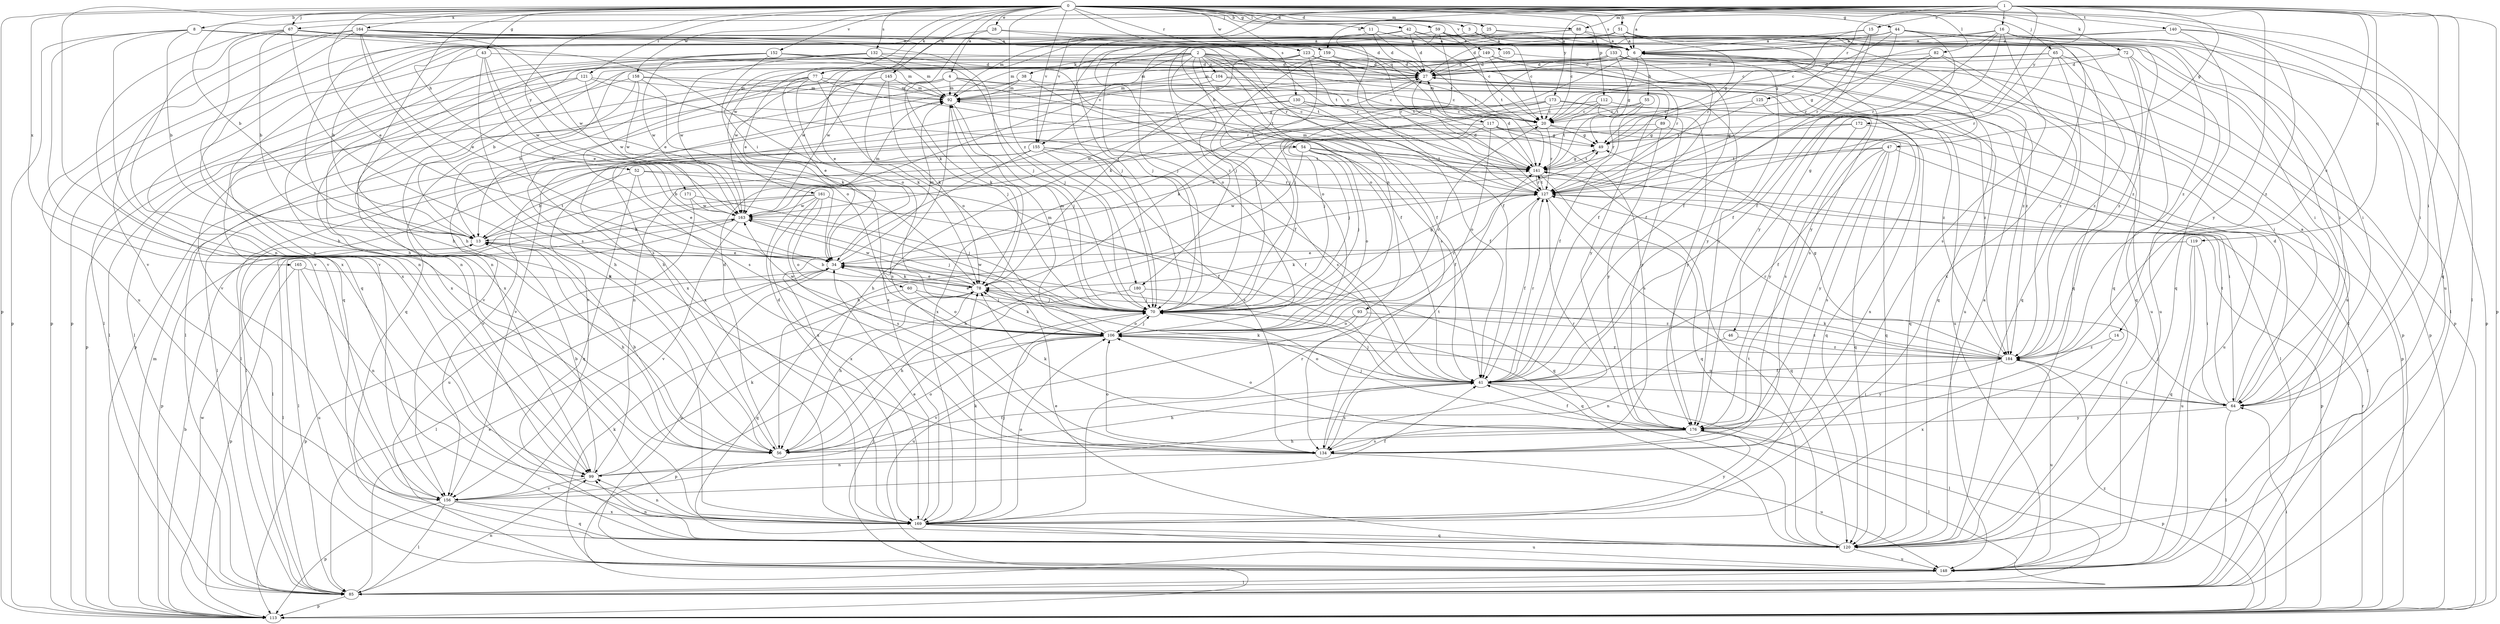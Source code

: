 strict digraph  {
0;
1;
2;
3;
4;
6;
8;
11;
13;
14;
15;
16;
20;
25;
27;
28;
34;
38;
41;
42;
43;
44;
46;
47;
49;
51;
52;
54;
55;
56;
59;
60;
64;
65;
67;
70;
72;
77;
78;
82;
85;
88;
89;
92;
93;
99;
104;
105;
106;
112;
113;
117;
119;
120;
121;
123;
125;
127;
130;
132;
133;
134;
140;
141;
145;
148;
149;
152;
155;
156;
158;
159;
161;
163;
164;
165;
169;
171;
172;
173;
176;
180;
184;
0 -> 3  [label=a];
0 -> 4  [label=a];
0 -> 8  [label=b];
0 -> 11  [label=b];
0 -> 25  [label=d];
0 -> 28  [label=e];
0 -> 34  [label=e];
0 -> 42  [label=g];
0 -> 43  [label=g];
0 -> 44  [label=g];
0 -> 51  [label=h];
0 -> 52  [label=h];
0 -> 59  [label=i];
0 -> 60  [label=i];
0 -> 65  [label=j];
0 -> 67  [label=j];
0 -> 72  [label=k];
0 -> 77  [label=k];
0 -> 82  [label=l];
0 -> 85  [label=l];
0 -> 88  [label=m];
0 -> 112  [label=p];
0 -> 113  [label=p];
0 -> 117  [label=q];
0 -> 121  [label=r];
0 -> 123  [label=r];
0 -> 130  [label=s];
0 -> 132  [label=s];
0 -> 133  [label=s];
0 -> 140  [label=t];
0 -> 145  [label=u];
0 -> 148  [label=u];
0 -> 149  [label=v];
0 -> 152  [label=v];
0 -> 155  [label=v];
0 -> 158  [label=w];
0 -> 159  [label=w];
0 -> 164  [label=x];
0 -> 165  [label=x];
0 -> 169  [label=x];
0 -> 171  [label=y];
0 -> 180  [label=z];
1 -> 6  [label=a];
1 -> 13  [label=b];
1 -> 14  [label=c];
1 -> 15  [label=c];
1 -> 16  [label=c];
1 -> 46  [label=g];
1 -> 47  [label=g];
1 -> 64  [label=i];
1 -> 67  [label=j];
1 -> 70  [label=j];
1 -> 88  [label=m];
1 -> 113  [label=p];
1 -> 119  [label=q];
1 -> 120  [label=q];
1 -> 125  [label=r];
1 -> 155  [label=v];
1 -> 159  [label=w];
1 -> 172  [label=y];
1 -> 173  [label=y];
1 -> 176  [label=y];
2 -> 27  [label=d];
2 -> 38  [label=f];
2 -> 41  [label=f];
2 -> 54  [label=h];
2 -> 77  [label=k];
2 -> 89  [label=m];
2 -> 92  [label=m];
2 -> 93  [label=n];
2 -> 99  [label=n];
2 -> 104  [label=o];
2 -> 141  [label=t];
2 -> 155  [label=v];
2 -> 176  [label=y];
2 -> 180  [label=z];
2 -> 184  [label=z];
3 -> 6  [label=a];
3 -> 20  [label=c];
3 -> 64  [label=i];
3 -> 113  [label=p];
3 -> 161  [label=w];
4 -> 13  [label=b];
4 -> 20  [label=c];
4 -> 49  [label=g];
4 -> 78  [label=k];
4 -> 92  [label=m];
4 -> 113  [label=p];
4 -> 141  [label=t];
6 -> 27  [label=d];
6 -> 55  [label=h];
6 -> 70  [label=j];
6 -> 113  [label=p];
6 -> 134  [label=s];
6 -> 141  [label=t];
6 -> 163  [label=w];
6 -> 176  [label=y];
8 -> 13  [label=b];
8 -> 105  [label=o];
8 -> 106  [label=o];
8 -> 113  [label=p];
8 -> 120  [label=q];
8 -> 127  [label=r];
8 -> 156  [label=v];
11 -> 6  [label=a];
11 -> 27  [label=d];
11 -> 92  [label=m];
11 -> 141  [label=t];
13 -> 34  [label=e];
13 -> 56  [label=h];
13 -> 85  [label=l];
13 -> 141  [label=t];
14 -> 169  [label=x];
14 -> 184  [label=z];
15 -> 6  [label=a];
15 -> 20  [label=c];
15 -> 41  [label=f];
15 -> 127  [label=r];
16 -> 6  [label=a];
16 -> 41  [label=f];
16 -> 49  [label=g];
16 -> 64  [label=i];
16 -> 70  [label=j];
16 -> 85  [label=l];
16 -> 127  [label=r];
16 -> 134  [label=s];
16 -> 169  [label=x];
20 -> 49  [label=g];
20 -> 99  [label=n];
20 -> 120  [label=q];
20 -> 127  [label=r];
25 -> 6  [label=a];
25 -> 64  [label=i];
25 -> 70  [label=j];
25 -> 113  [label=p];
27 -> 92  [label=m];
27 -> 148  [label=u];
27 -> 169  [label=x];
27 -> 184  [label=z];
28 -> 6  [label=a];
28 -> 34  [label=e];
28 -> 78  [label=k];
28 -> 127  [label=r];
34 -> 78  [label=k];
34 -> 85  [label=l];
34 -> 92  [label=m];
34 -> 113  [label=p];
34 -> 120  [label=q];
34 -> 148  [label=u];
38 -> 20  [label=c];
38 -> 56  [label=h];
38 -> 92  [label=m];
38 -> 134  [label=s];
38 -> 169  [label=x];
41 -> 56  [label=h];
41 -> 64  [label=i];
41 -> 70  [label=j];
41 -> 78  [label=k];
41 -> 85  [label=l];
41 -> 106  [label=o];
41 -> 127  [label=r];
41 -> 134  [label=s];
42 -> 6  [label=a];
42 -> 20  [label=c];
42 -> 27  [label=d];
42 -> 41  [label=f];
42 -> 56  [label=h];
42 -> 120  [label=q];
43 -> 27  [label=d];
43 -> 34  [label=e];
43 -> 120  [label=q];
43 -> 134  [label=s];
43 -> 163  [label=w];
44 -> 6  [label=a];
44 -> 20  [label=c];
44 -> 99  [label=n];
44 -> 113  [label=p];
44 -> 127  [label=r];
44 -> 148  [label=u];
44 -> 156  [label=v];
44 -> 176  [label=y];
44 -> 184  [label=z];
46 -> 99  [label=n];
46 -> 184  [label=z];
47 -> 13  [label=b];
47 -> 41  [label=f];
47 -> 85  [label=l];
47 -> 120  [label=q];
47 -> 134  [label=s];
47 -> 141  [label=t];
47 -> 176  [label=y];
49 -> 141  [label=t];
51 -> 6  [label=a];
51 -> 27  [label=d];
51 -> 49  [label=g];
51 -> 106  [label=o];
51 -> 127  [label=r];
51 -> 176  [label=y];
52 -> 13  [label=b];
52 -> 34  [label=e];
52 -> 41  [label=f];
52 -> 120  [label=q];
52 -> 127  [label=r];
54 -> 41  [label=f];
54 -> 56  [label=h];
54 -> 64  [label=i];
54 -> 70  [label=j];
54 -> 85  [label=l];
54 -> 106  [label=o];
54 -> 141  [label=t];
55 -> 20  [label=c];
55 -> 34  [label=e];
55 -> 41  [label=f];
55 -> 127  [label=r];
56 -> 13  [label=b];
56 -> 27  [label=d];
56 -> 41  [label=f];
56 -> 106  [label=o];
59 -> 6  [label=a];
59 -> 13  [label=b];
59 -> 106  [label=o];
59 -> 113  [label=p];
59 -> 120  [label=q];
59 -> 127  [label=r];
59 -> 141  [label=t];
60 -> 70  [label=j];
60 -> 106  [label=o];
60 -> 120  [label=q];
64 -> 6  [label=a];
64 -> 27  [label=d];
64 -> 70  [label=j];
64 -> 85  [label=l];
64 -> 106  [label=o];
64 -> 141  [label=t];
64 -> 176  [label=y];
65 -> 27  [label=d];
65 -> 113  [label=p];
65 -> 120  [label=q];
65 -> 127  [label=r];
65 -> 169  [label=x];
65 -> 184  [label=z];
67 -> 6  [label=a];
67 -> 13  [label=b];
67 -> 34  [label=e];
67 -> 56  [label=h];
67 -> 99  [label=n];
67 -> 134  [label=s];
67 -> 141  [label=t];
67 -> 156  [label=v];
67 -> 169  [label=x];
70 -> 34  [label=e];
70 -> 49  [label=g];
70 -> 92  [label=m];
70 -> 106  [label=o];
70 -> 127  [label=r];
70 -> 163  [label=w];
72 -> 13  [label=b];
72 -> 27  [label=d];
72 -> 120  [label=q];
72 -> 148  [label=u];
72 -> 184  [label=z];
77 -> 13  [label=b];
77 -> 34  [label=e];
77 -> 70  [label=j];
77 -> 78  [label=k];
77 -> 85  [label=l];
77 -> 92  [label=m];
77 -> 127  [label=r];
77 -> 134  [label=s];
78 -> 13  [label=b];
78 -> 34  [label=e];
78 -> 56  [label=h];
78 -> 70  [label=j];
78 -> 163  [label=w];
82 -> 27  [label=d];
82 -> 41  [label=f];
82 -> 49  [label=g];
82 -> 148  [label=u];
82 -> 184  [label=z];
85 -> 34  [label=e];
85 -> 99  [label=n];
85 -> 113  [label=p];
88 -> 6  [label=a];
88 -> 20  [label=c];
88 -> 56  [label=h];
88 -> 70  [label=j];
88 -> 184  [label=z];
89 -> 49  [label=g];
89 -> 85  [label=l];
89 -> 120  [label=q];
89 -> 176  [label=y];
92 -> 20  [label=c];
92 -> 70  [label=j];
92 -> 134  [label=s];
93 -> 106  [label=o];
93 -> 148  [label=u];
93 -> 184  [label=z];
99 -> 13  [label=b];
99 -> 78  [label=k];
99 -> 156  [label=v];
104 -> 20  [label=c];
104 -> 56  [label=h];
104 -> 92  [label=m];
104 -> 184  [label=z];
105 -> 27  [label=d];
105 -> 184  [label=z];
106 -> 20  [label=c];
106 -> 70  [label=j];
106 -> 78  [label=k];
106 -> 92  [label=m];
106 -> 113  [label=p];
106 -> 156  [label=v];
106 -> 163  [label=w];
106 -> 184  [label=z];
112 -> 20  [label=c];
112 -> 78  [label=k];
112 -> 120  [label=q];
112 -> 141  [label=t];
112 -> 176  [label=y];
113 -> 13  [label=b];
113 -> 64  [label=i];
113 -> 92  [label=m];
113 -> 127  [label=r];
113 -> 163  [label=w];
113 -> 184  [label=z];
117 -> 49  [label=g];
117 -> 70  [label=j];
117 -> 85  [label=l];
117 -> 106  [label=o];
117 -> 134  [label=s];
117 -> 156  [label=v];
119 -> 34  [label=e];
119 -> 64  [label=i];
119 -> 78  [label=k];
119 -> 120  [label=q];
119 -> 148  [label=u];
120 -> 6  [label=a];
120 -> 34  [label=e];
120 -> 99  [label=n];
120 -> 141  [label=t];
120 -> 148  [label=u];
121 -> 41  [label=f];
121 -> 85  [label=l];
121 -> 92  [label=m];
121 -> 113  [label=p];
121 -> 163  [label=w];
123 -> 20  [label=c];
123 -> 27  [label=d];
123 -> 78  [label=k];
123 -> 92  [label=m];
123 -> 99  [label=n];
123 -> 106  [label=o];
123 -> 141  [label=t];
123 -> 148  [label=u];
125 -> 20  [label=c];
125 -> 141  [label=t];
125 -> 169  [label=x];
127 -> 27  [label=d];
127 -> 41  [label=f];
127 -> 56  [label=h];
127 -> 113  [label=p];
127 -> 120  [label=q];
127 -> 141  [label=t];
127 -> 163  [label=w];
130 -> 20  [label=c];
130 -> 41  [label=f];
130 -> 156  [label=v];
130 -> 163  [label=w];
130 -> 176  [label=y];
132 -> 27  [label=d];
132 -> 41  [label=f];
132 -> 85  [label=l];
132 -> 92  [label=m];
132 -> 163  [label=w];
132 -> 169  [label=x];
133 -> 27  [label=d];
133 -> 41  [label=f];
133 -> 49  [label=g];
133 -> 64  [label=i];
133 -> 70  [label=j];
133 -> 85  [label=l];
133 -> 163  [label=w];
134 -> 99  [label=n];
134 -> 106  [label=o];
134 -> 127  [label=r];
134 -> 141  [label=t];
134 -> 148  [label=u];
140 -> 6  [label=a];
140 -> 64  [label=i];
140 -> 70  [label=j];
140 -> 120  [label=q];
140 -> 184  [label=z];
141 -> 27  [label=d];
141 -> 49  [label=g];
141 -> 92  [label=m];
141 -> 120  [label=q];
141 -> 127  [label=r];
145 -> 78  [label=k];
145 -> 85  [label=l];
145 -> 92  [label=m];
145 -> 106  [label=o];
148 -> 70  [label=j];
148 -> 78  [label=k];
148 -> 85  [label=l];
149 -> 20  [label=c];
149 -> 27  [label=d];
149 -> 34  [label=e];
149 -> 41  [label=f];
149 -> 92  [label=m];
149 -> 120  [label=q];
149 -> 127  [label=r];
149 -> 163  [label=w];
152 -> 27  [label=d];
152 -> 56  [label=h];
152 -> 70  [label=j];
152 -> 92  [label=m];
152 -> 106  [label=o];
152 -> 163  [label=w];
152 -> 169  [label=x];
155 -> 41  [label=f];
155 -> 70  [label=j];
155 -> 85  [label=l];
155 -> 134  [label=s];
155 -> 141  [label=t];
155 -> 156  [label=v];
155 -> 169  [label=x];
156 -> 41  [label=f];
156 -> 85  [label=l];
156 -> 113  [label=p];
156 -> 120  [label=q];
156 -> 169  [label=x];
158 -> 78  [label=k];
158 -> 92  [label=m];
158 -> 120  [label=q];
158 -> 156  [label=v];
158 -> 163  [label=w];
158 -> 176  [label=y];
159 -> 27  [label=d];
159 -> 70  [label=j];
159 -> 99  [label=n];
159 -> 141  [label=t];
161 -> 85  [label=l];
161 -> 106  [label=o];
161 -> 113  [label=p];
161 -> 120  [label=q];
161 -> 134  [label=s];
161 -> 163  [label=w];
161 -> 169  [label=x];
163 -> 13  [label=b];
163 -> 70  [label=j];
163 -> 85  [label=l];
163 -> 92  [label=m];
163 -> 156  [label=v];
164 -> 6  [label=a];
164 -> 27  [label=d];
164 -> 34  [label=e];
164 -> 70  [label=j];
164 -> 134  [label=s];
164 -> 148  [label=u];
164 -> 156  [label=v];
164 -> 163  [label=w];
164 -> 169  [label=x];
165 -> 78  [label=k];
165 -> 99  [label=n];
165 -> 113  [label=p];
165 -> 148  [label=u];
169 -> 27  [label=d];
169 -> 34  [label=e];
169 -> 70  [label=j];
169 -> 78  [label=k];
169 -> 99  [label=n];
169 -> 106  [label=o];
169 -> 120  [label=q];
169 -> 127  [label=r];
169 -> 148  [label=u];
169 -> 176  [label=y];
171 -> 70  [label=j];
171 -> 148  [label=u];
171 -> 163  [label=w];
172 -> 49  [label=g];
172 -> 56  [label=h];
172 -> 148  [label=u];
172 -> 176  [label=y];
173 -> 20  [label=c];
173 -> 70  [label=j];
173 -> 113  [label=p];
173 -> 134  [label=s];
173 -> 156  [label=v];
173 -> 169  [label=x];
176 -> 41  [label=f];
176 -> 56  [label=h];
176 -> 70  [label=j];
176 -> 78  [label=k];
176 -> 85  [label=l];
176 -> 106  [label=o];
176 -> 113  [label=p];
176 -> 134  [label=s];
180 -> 56  [label=h];
180 -> 70  [label=j];
180 -> 184  [label=z];
184 -> 41  [label=f];
184 -> 49  [label=g];
184 -> 64  [label=i];
184 -> 78  [label=k];
184 -> 127  [label=r];
184 -> 148  [label=u];
184 -> 176  [label=y];
}
